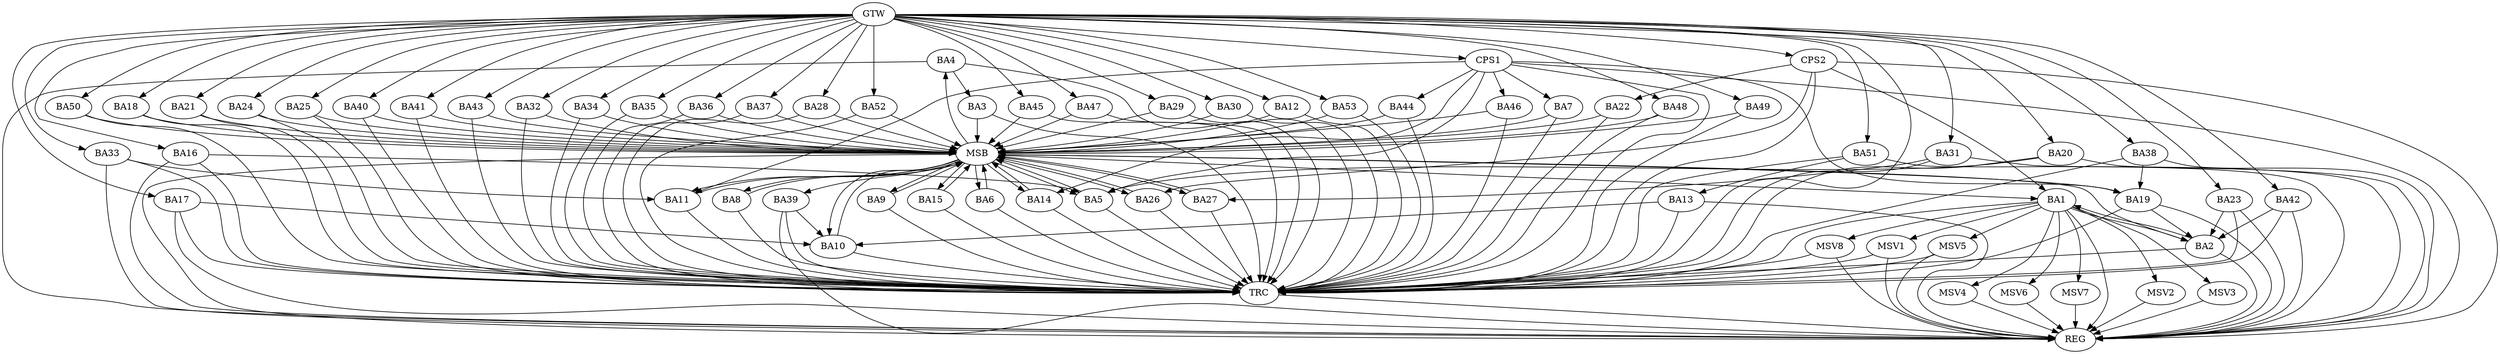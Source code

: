 strict digraph G {
  BA1 [ label="BA1" ];
  BA2 [ label="BA2" ];
  BA3 [ label="BA3" ];
  BA4 [ label="BA4" ];
  BA5 [ label="BA5" ];
  BA6 [ label="BA6" ];
  BA7 [ label="BA7" ];
  BA8 [ label="BA8" ];
  BA9 [ label="BA9" ];
  BA10 [ label="BA10" ];
  BA11 [ label="BA11" ];
  BA12 [ label="BA12" ];
  BA13 [ label="BA13" ];
  BA14 [ label="BA14" ];
  BA15 [ label="BA15" ];
  BA16 [ label="BA16" ];
  BA17 [ label="BA17" ];
  BA18 [ label="BA18" ];
  BA19 [ label="BA19" ];
  BA20 [ label="BA20" ];
  BA21 [ label="BA21" ];
  BA22 [ label="BA22" ];
  BA23 [ label="BA23" ];
  BA24 [ label="BA24" ];
  BA25 [ label="BA25" ];
  BA26 [ label="BA26" ];
  BA27 [ label="BA27" ];
  BA28 [ label="BA28" ];
  BA29 [ label="BA29" ];
  BA30 [ label="BA30" ];
  BA31 [ label="BA31" ];
  BA32 [ label="BA32" ];
  BA33 [ label="BA33" ];
  BA34 [ label="BA34" ];
  BA35 [ label="BA35" ];
  BA36 [ label="BA36" ];
  BA37 [ label="BA37" ];
  BA38 [ label="BA38" ];
  BA39 [ label="BA39" ];
  BA40 [ label="BA40" ];
  BA41 [ label="BA41" ];
  BA42 [ label="BA42" ];
  BA43 [ label="BA43" ];
  BA44 [ label="BA44" ];
  BA45 [ label="BA45" ];
  BA46 [ label="BA46" ];
  BA47 [ label="BA47" ];
  BA48 [ label="BA48" ];
  BA49 [ label="BA49" ];
  BA50 [ label="BA50" ];
  BA51 [ label="BA51" ];
  BA52 [ label="BA52" ];
  BA53 [ label="BA53" ];
  CPS1 [ label="CPS1" ];
  CPS2 [ label="CPS2" ];
  GTW [ label="GTW" ];
  REG [ label="REG" ];
  MSB [ label="MSB" ];
  TRC [ label="TRC" ];
  MSV1 [ label="MSV1" ];
  MSV2 [ label="MSV2" ];
  MSV3 [ label="MSV3" ];
  MSV4 [ label="MSV4" ];
  MSV5 [ label="MSV5" ];
  MSV6 [ label="MSV6" ];
  MSV7 [ label="MSV7" ];
  MSV8 [ label="MSV8" ];
  BA1 -> BA2;
  BA2 -> BA1;
  BA4 -> BA3;
  BA13 -> BA10;
  BA16 -> BA5;
  BA17 -> BA10;
  BA19 -> BA2;
  BA20 -> BA5;
  BA23 -> BA2;
  BA31 -> BA27;
  BA33 -> BA11;
  BA38 -> BA19;
  BA39 -> BA10;
  BA42 -> BA2;
  BA51 -> BA13;
  CPS1 -> BA11;
  CPS1 -> BA44;
  CPS1 -> BA19;
  CPS1 -> BA14;
  CPS1 -> BA46;
  CPS1 -> BA7;
  CPS1 -> BA5;
  CPS2 -> BA22;
  CPS2 -> BA26;
  CPS2 -> BA1;
  GTW -> BA12;
  GTW -> BA16;
  GTW -> BA17;
  GTW -> BA18;
  GTW -> BA20;
  GTW -> BA21;
  GTW -> BA23;
  GTW -> BA24;
  GTW -> BA25;
  GTW -> BA28;
  GTW -> BA29;
  GTW -> BA30;
  GTW -> BA31;
  GTW -> BA32;
  GTW -> BA33;
  GTW -> BA34;
  GTW -> BA35;
  GTW -> BA36;
  GTW -> BA37;
  GTW -> BA38;
  GTW -> BA40;
  GTW -> BA41;
  GTW -> BA42;
  GTW -> BA43;
  GTW -> BA45;
  GTW -> BA47;
  GTW -> BA48;
  GTW -> BA49;
  GTW -> BA50;
  GTW -> BA51;
  GTW -> BA52;
  GTW -> BA53;
  GTW -> CPS1;
  GTW -> CPS2;
  BA1 -> REG;
  BA2 -> REG;
  BA4 -> REG;
  BA13 -> REG;
  BA16 -> REG;
  BA17 -> REG;
  BA19 -> REG;
  BA20 -> REG;
  BA23 -> REG;
  BA31 -> REG;
  BA33 -> REG;
  BA38 -> REG;
  BA39 -> REG;
  BA42 -> REG;
  BA51 -> REG;
  CPS1 -> REG;
  CPS2 -> REG;
  BA3 -> MSB;
  MSB -> BA1;
  MSB -> REG;
  BA5 -> MSB;
  MSB -> BA2;
  BA6 -> MSB;
  BA7 -> MSB;
  MSB -> BA5;
  BA8 -> MSB;
  BA9 -> MSB;
  BA10 -> MSB;
  BA11 -> MSB;
  BA12 -> MSB;
  BA14 -> MSB;
  BA15 -> MSB;
  MSB -> BA10;
  BA18 -> MSB;
  BA21 -> MSB;
  BA22 -> MSB;
  MSB -> BA9;
  BA24 -> MSB;
  MSB -> BA14;
  BA25 -> MSB;
  BA26 -> MSB;
  BA27 -> MSB;
  BA28 -> MSB;
  BA29 -> MSB;
  BA30 -> MSB;
  MSB -> BA27;
  BA32 -> MSB;
  BA34 -> MSB;
  BA35 -> MSB;
  BA36 -> MSB;
  BA37 -> MSB;
  MSB -> BA8;
  BA40 -> MSB;
  MSB -> BA39;
  BA41 -> MSB;
  BA43 -> MSB;
  MSB -> BA26;
  BA44 -> MSB;
  MSB -> BA11;
  BA45 -> MSB;
  BA46 -> MSB;
  MSB -> BA15;
  BA47 -> MSB;
  MSB -> BA4;
  BA48 -> MSB;
  MSB -> BA6;
  BA49 -> MSB;
  MSB -> BA19;
  BA50 -> MSB;
  BA52 -> MSB;
  BA53 -> MSB;
  BA1 -> TRC;
  BA2 -> TRC;
  BA3 -> TRC;
  BA4 -> TRC;
  BA5 -> TRC;
  BA6 -> TRC;
  BA7 -> TRC;
  BA8 -> TRC;
  BA9 -> TRC;
  BA10 -> TRC;
  BA11 -> TRC;
  BA12 -> TRC;
  BA13 -> TRC;
  BA14 -> TRC;
  BA15 -> TRC;
  BA16 -> TRC;
  BA17 -> TRC;
  BA18 -> TRC;
  BA19 -> TRC;
  BA20 -> TRC;
  BA21 -> TRC;
  BA22 -> TRC;
  BA23 -> TRC;
  BA24 -> TRC;
  BA25 -> TRC;
  BA26 -> TRC;
  BA27 -> TRC;
  BA28 -> TRC;
  BA29 -> TRC;
  BA30 -> TRC;
  BA31 -> TRC;
  BA32 -> TRC;
  BA33 -> TRC;
  BA34 -> TRC;
  BA35 -> TRC;
  BA36 -> TRC;
  BA37 -> TRC;
  BA38 -> TRC;
  BA39 -> TRC;
  BA40 -> TRC;
  BA41 -> TRC;
  BA42 -> TRC;
  BA43 -> TRC;
  BA44 -> TRC;
  BA45 -> TRC;
  BA46 -> TRC;
  BA47 -> TRC;
  BA48 -> TRC;
  BA49 -> TRC;
  BA50 -> TRC;
  BA51 -> TRC;
  BA52 -> TRC;
  BA53 -> TRC;
  CPS1 -> TRC;
  CPS2 -> TRC;
  GTW -> TRC;
  TRC -> REG;
  BA1 -> MSV1;
  BA1 -> MSV2;
  BA1 -> MSV3;
  BA1 -> MSV4;
  BA1 -> MSV5;
  BA1 -> MSV6;
  MSV1 -> REG;
  MSV1 -> TRC;
  MSV2 -> REG;
  MSV3 -> REG;
  MSV4 -> REG;
  MSV5 -> REG;
  MSV5 -> TRC;
  MSV6 -> REG;
  BA1 -> MSV7;
  MSV7 -> REG;
  BA1 -> MSV8;
  MSV8 -> REG;
  MSV8 -> TRC;
}
